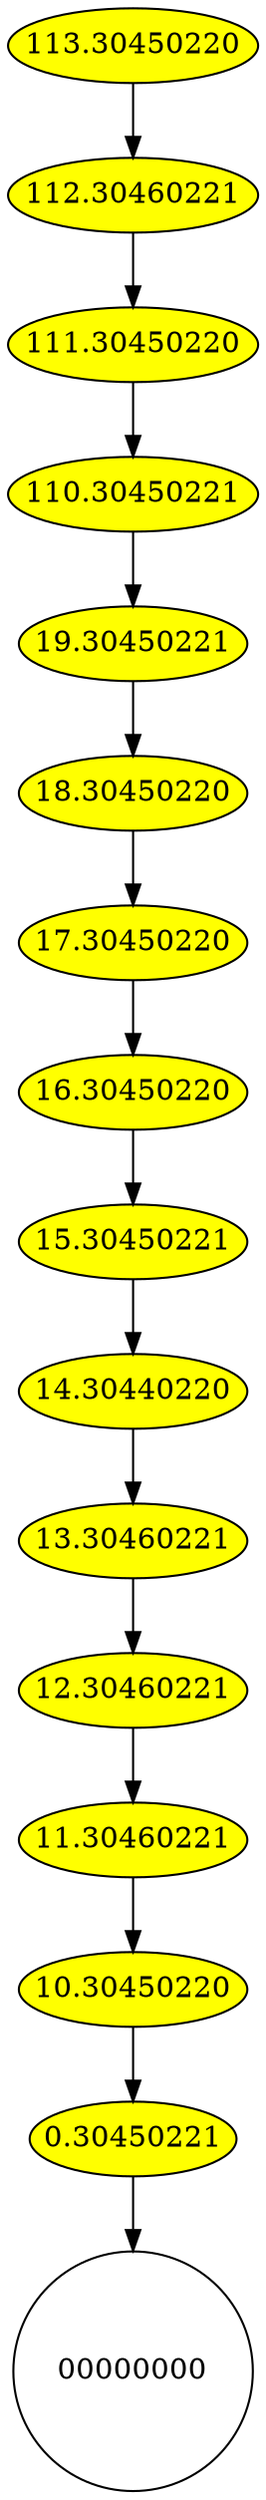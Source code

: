 digraph DAG {
{
 node [style="filled", fillcolor="yellow", fontcolor="black", margin="0.01"]"113.30450220" -> "112.30460221";
"112.30460221" -> "111.30450220";
"111.30450220" -> "110.30450221";
"110.30450221" -> "19.30450221";
"19.30450221" -> "18.30450220";
"18.30450220" -> "17.30450220";
"17.30450220" -> "16.30450220";
"16.30450220" -> "15.30450221";
"15.30450221" -> "14.30440220";
"14.30440220" -> "13.30460221";
"13.30460221" -> "12.30460221";
"12.30460221" -> "11.30460221";
"11.30460221" -> "10.30450220";
"10.30450220" -> "0.30450221";
}
"0.30450221" -> "00000000";
"00000000" [fillcolor="red",shape="circle"];
}
